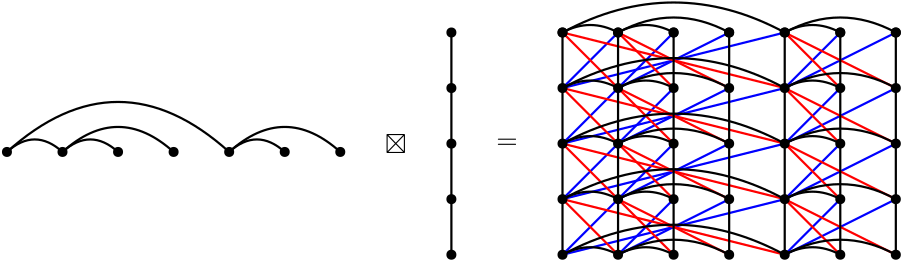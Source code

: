 <?xml version="1.0"?>
<!DOCTYPE ipe SYSTEM "ipe.dtd">
<ipe version="70206" creator="Ipe 7.2.7">
<info created="D:20200226233234" modified="D:20200226233633"/>
<preamble>\usepackage{amssymb}</preamble>
<ipestyle name="basic">
<symbol name="arrow/arc(spx)">
<path stroke="sym-stroke" fill="sym-stroke" pen="sym-pen">
0 0 m
-1 0.333 l
-1 -0.333 l
h
</path>
</symbol>
<symbol name="arrow/farc(spx)">
<path stroke="sym-stroke" fill="white" pen="sym-pen">
0 0 m
-1 0.333 l
-1 -0.333 l
h
</path>
</symbol>
<symbol name="arrow/ptarc(spx)">
<path stroke="sym-stroke" fill="sym-stroke" pen="sym-pen">
0 0 m
-1 0.333 l
-0.8 0 l
-1 -0.333 l
h
</path>
</symbol>
<symbol name="arrow/fptarc(spx)">
<path stroke="sym-stroke" fill="white" pen="sym-pen">
0 0 m
-1 0.333 l
-0.8 0 l
-1 -0.333 l
h
</path>
</symbol>
<symbol name="mark/circle(sx)" transformations="translations">
<path fill="sym-stroke">
0.6 0 0 0.6 0 0 e
0.4 0 0 0.4 0 0 e
</path>
</symbol>
<symbol name="mark/disk(sx)" transformations="translations">
<path fill="sym-stroke">
0.6 0 0 0.6 0 0 e
</path>
</symbol>
<symbol name="mark/fdisk(sfx)" transformations="translations">
<group>
<path fill="sym-fill">
0.5 0 0 0.5 0 0 e
</path>
<path fill="sym-stroke" fillrule="eofill">
0.6 0 0 0.6 0 0 e
0.4 0 0 0.4 0 0 e
</path>
</group>
</symbol>
<symbol name="mark/box(sx)" transformations="translations">
<path fill="sym-stroke" fillrule="eofill">
-0.6 -0.6 m
0.6 -0.6 l
0.6 0.6 l
-0.6 0.6 l
h
-0.4 -0.4 m
0.4 -0.4 l
0.4 0.4 l
-0.4 0.4 l
h
</path>
</symbol>
<symbol name="mark/square(sx)" transformations="translations">
<path fill="sym-stroke">
-0.6 -0.6 m
0.6 -0.6 l
0.6 0.6 l
-0.6 0.6 l
h
</path>
</symbol>
<symbol name="mark/fsquare(sfx)" transformations="translations">
<group>
<path fill="sym-fill">
-0.5 -0.5 m
0.5 -0.5 l
0.5 0.5 l
-0.5 0.5 l
h
</path>
<path fill="sym-stroke" fillrule="eofill">
-0.6 -0.6 m
0.6 -0.6 l
0.6 0.6 l
-0.6 0.6 l
h
-0.4 -0.4 m
0.4 -0.4 l
0.4 0.4 l
-0.4 0.4 l
h
</path>
</group>
</symbol>
<symbol name="mark/cross(sx)" transformations="translations">
<group>
<path fill="sym-stroke">
-0.43 -0.57 m
0.57 0.43 l
0.43 0.57 l
-0.57 -0.43 l
h
</path>
<path fill="sym-stroke">
-0.43 0.57 m
0.57 -0.43 l
0.43 -0.57 l
-0.57 0.43 l
h
</path>
</group>
</symbol>
<symbol name="arrow/fnormal(spx)">
<path stroke="sym-stroke" fill="white" pen="sym-pen">
0 0 m
-1 0.333 l
-1 -0.333 l
h
</path>
</symbol>
<symbol name="arrow/pointed(spx)">
<path stroke="sym-stroke" fill="sym-stroke" pen="sym-pen">
0 0 m
-1 0.333 l
-0.8 0 l
-1 -0.333 l
h
</path>
</symbol>
<symbol name="arrow/fpointed(spx)">
<path stroke="sym-stroke" fill="white" pen="sym-pen">
0 0 m
-1 0.333 l
-0.8 0 l
-1 -0.333 l
h
</path>
</symbol>
<symbol name="arrow/linear(spx)">
<path stroke="sym-stroke" pen="sym-pen">
-1 0.333 m
0 0 l
-1 -0.333 l
</path>
</symbol>
<symbol name="arrow/fdouble(spx)">
<path stroke="sym-stroke" fill="white" pen="sym-pen">
0 0 m
-1 0.333 l
-1 -0.333 l
h
-1 0 m
-2 0.333 l
-2 -0.333 l
h
</path>
</symbol>
<symbol name="arrow/double(spx)">
<path stroke="sym-stroke" fill="sym-stroke" pen="sym-pen">
0 0 m
-1 0.333 l
-1 -0.333 l
h
-1 0 m
-2 0.333 l
-2 -0.333 l
h
</path>
</symbol>
<pen name="heavier" value="0.8"/>
<pen name="fat" value="1.2"/>
<pen name="ultrafat" value="2"/>
<symbolsize name="large" value="5"/>
<symbolsize name="small" value="2"/>
<symbolsize name="tiny" value="1.1"/>
<arrowsize name="large" value="10"/>
<arrowsize name="small" value="5"/>
<arrowsize name="tiny" value="3"/>
<color name="red" value="1 0 0"/>
<color name="green" value="0 1 0"/>
<color name="blue" value="0 0 1"/>
<color name="yellow" value="1 1 0"/>
<color name="orange" value="1 0.647 0"/>
<color name="gold" value="1 0.843 0"/>
<color name="purple" value="0.627 0.125 0.941"/>
<color name="gray" value="0.745"/>
<color name="brown" value="0.647 0.165 0.165"/>
<color name="navy" value="0 0 0.502"/>
<color name="pink" value="1 0.753 0.796"/>
<color name="seagreen" value="0.18 0.545 0.341"/>
<color name="turquoise" value="0.251 0.878 0.816"/>
<color name="violet" value="0.933 0.51 0.933"/>
<color name="darkblue" value="0 0 0.545"/>
<color name="darkcyan" value="0 0.545 0.545"/>
<color name="darkgray" value="0.663"/>
<color name="darkgreen" value="0 0.392 0"/>
<color name="darkmagenta" value="0.545 0 0.545"/>
<color name="darkorange" value="1 0.549 0"/>
<color name="darkred" value="0.545 0 0"/>
<color name="lightblue" value="0.678 0.847 0.902"/>
<color name="lightcyan" value="0.878 1 1"/>
<color name="lightgray" value="0.827"/>
<color name="lightgreen" value="0.565 0.933 0.565"/>
<color name="lightyellow" value="1 1 0.878"/>
<dashstyle name="dashed" value="[4] 0"/>
<dashstyle name="dotted" value="[1 3] 0"/>
<dashstyle name="dash dotted" value="[4 2 1 2] 0"/>
<dashstyle name="dash dot dotted" value="[4 2 1 2 1 2] 0"/>
<textsize name="large" value="\large"/>
<textsize name="small" value="\small"/>
<textsize name="tiny" value="\tiny"/>
<textsize name="Large" value="\Large"/>
<textsize name="LARGE" value="\LARGE"/>
<textsize name="huge" value="\huge"/>
<textsize name="Huge" value="\Huge"/>
<textsize name="footnote" value="\footnotesize"/>
<textstyle name="center" begin="\begin{center}" end="\end{center}"/>
<textstyle name="itemize" begin="\begin{itemize}" end="\end{itemize}"/>
<textstyle name="item" begin="\begin{itemize}\item{}" end="\end{itemize}"/>
<gridsize name="4 pts" value="4"/>
<gridsize name="8 pts (~3 mm)" value="8"/>
<gridsize name="16 pts (~6 mm)" value="16"/>
<gridsize name="32 pts (~12 mm)" value="32"/>
<gridsize name="10 pts (~3.5 mm)" value="10"/>
<gridsize name="20 pts (~7 mm)" value="20"/>
<gridsize name="14 pts (~5 mm)" value="14"/>
<gridsize name="28 pts (~10 mm)" value="28"/>
<gridsize name="56 pts (~20 mm)" value="56"/>
<anglesize name="90 deg" value="90"/>
<anglesize name="60 deg" value="60"/>
<anglesize name="45 deg" value="45"/>
<anglesize name="30 deg" value="30"/>
<anglesize name="22.5 deg" value="22.5"/>
<opacity name="10%" value="0.1"/>
<opacity name="30%" value="0.3"/>
<opacity name="50%" value="0.5"/>
<opacity name="75%" value="0.75"/>
<tiling name="falling" angle="-60" step="4" width="1"/>
<tiling name="rising" angle="30" step="4" width="1"/>
</ipestyle>
<page>
<layer name="alpha"/>
<layer name="beta"/>
<layer name="gamma"/>
<layer name="delta"/>
<view layers="alpha beta gamma delta" active="gamma"/>
<path layer="gamma" matrix="1.25 0 0 1.25 -58 -170.16" stroke="blue" pen="heavier">
232 688 m
248 704 l
</path>
<path matrix="1.25 0 0 1.25 -58 -170.16" stroke="blue" pen="heavier">
232 688 m
296 704 l
</path>
<path matrix="1.25 0 0 1.25 -58 -170.16" stroke="blue" pen="heavier">
248 688 m
264 704 l
</path>
<path matrix="1.25 0 0 1.25 -58 -170.16" stroke="blue" pen="heavier">
248 688 m
280 704 l
</path>
<path matrix="1.25 0 0 1.25 -58 -170.16" stroke="blue" pen="heavier">
296 688 m
312 704 l
</path>
<path matrix="1.25 0 0 1.25 -58 -170.16" stroke="blue" pen="heavier">
296 688 m
328 704 l
</path>
<path matrix="1.25 0 0 1.25 -58 -190.16" stroke="blue" pen="heavier">
232 688 m
248 704 l
</path>
<path matrix="1.25 0 0 1.25 -58 -190.16" stroke="blue" pen="heavier">
232 688 m
296 704 l
</path>
<path matrix="1.25 0 0 1.25 -58 -190.16" stroke="blue" pen="heavier">
248 688 m
264 704 l
</path>
<path matrix="1.25 0 0 1.25 -58 -190.16" stroke="blue" pen="heavier">
248 688 m
280 704 l
</path>
<path matrix="1.25 0 0 1.25 -58 -190.16" stroke="blue" pen="heavier">
296 688 m
312 704 l
</path>
<path matrix="1.25 0 0 1.25 -58 -190.16" stroke="blue" pen="heavier">
296 688 m
328 704 l
</path>
<path matrix="1.25 0 0 1.25 -58 -210.16" stroke="blue" pen="heavier">
232 688 m
248 704 l
</path>
<path matrix="1.25 0 0 1.25 -58 -210.16" stroke="blue" pen="heavier">
232 688 m
296 704 l
</path>
<path matrix="1.25 0 0 1.25 -58 -210.16" stroke="blue" pen="heavier">
248 688 m
264 704 l
</path>
<path matrix="1.25 0 0 1.25 -58 -210.16" stroke="blue" pen="heavier">
248 688 m
280 704 l
</path>
<path matrix="1.25 0 0 1.25 -58 -210.16" stroke="blue" pen="heavier">
296 688 m
312 704 l
</path>
<path matrix="1.25 0 0 1.25 -58 -210.16" stroke="blue" pen="heavier">
296 688 m
328 704 l
</path>
<path matrix="1.25 0 0 1.25 -58 -230.16" stroke="blue" pen="heavier">
232 688 m
248 704 l
</path>
<path matrix="1.25 0 0 1.25 -58 -230.16" stroke="blue" pen="heavier">
232 688 m
296 704 l
</path>
<path matrix="1.25 0 0 1.25 -58 -230.16" stroke="blue" pen="heavier">
248 688 m
264 704 l
</path>
<path matrix="1.25 0 0 1.25 -58 -230.16" stroke="blue" pen="heavier">
248 688 m
280 704 l
</path>
<path matrix="1.25 0 0 1.25 -58 -230.16" stroke="blue" pen="heavier">
296 688 m
312 704 l
</path>
<path matrix="1.25 0 0 1.25 -58 -230.16" stroke="blue" pen="heavier">
296 688 m
328 704 l
</path>
<path layer="beta" matrix="1.25 0 0 1.25 -58 -170.16" stroke="red" pen="heavier">
232 704 m
248 688 l
</path>
<path matrix="1.25 0 0 1.25 -58 -170.16" stroke="red" pen="heavier">
232 704 m
296 688 l
</path>
<path matrix="1.25 0 0 1.25 -58 -170.16" stroke="red" pen="heavier">
248 704 m
264 688 l
</path>
<path matrix="1.25 0 0 1.25 -58 -170.16" stroke="red" pen="heavier">
248 704 m
280 688 l
</path>
<path matrix="1.25 0 0 1.25 -58 -170.16" stroke="red" pen="heavier">
296 704 m
312 688 l
</path>
<path matrix="1.25 0 0 1.25 -58 -170.16" stroke="red" pen="heavier">
296 704 m
328 688 l
</path>
<path matrix="1.25 0 0 1.25 -58 -190.16" stroke="red" pen="heavier">
232 704 m
248 688 l
</path>
<path matrix="1.25 0 0 1.25 -58 -190.16" stroke="red" pen="heavier">
232 704 m
296 688 l
</path>
<path matrix="1.25 0 0 1.25 -58 -190.16" stroke="red" pen="heavier">
248 704 m
264 688 l
</path>
<path matrix="1.25 0 0 1.25 -58 -190.16" stroke="red" pen="heavier">
248 704 m
280 688 l
</path>
<path matrix="1.25 0 0 1.25 -58 -190.16" stroke="red" pen="heavier">
296 704 m
312 688 l
</path>
<path matrix="1.25 0 0 1.25 -58 -190.16" stroke="red" pen="heavier">
296 704 m
328 688 l
</path>
<path matrix="1.25 0 0 1.25 -58 -210.16" stroke="red" pen="heavier">
232 704 m
248 688 l
</path>
<path matrix="1.25 0 0 1.25 -58 -210.16" stroke="red" pen="heavier">
232 704 m
296 688 l
</path>
<path matrix="1.25 0 0 1.25 -58 -210.16" stroke="red" pen="heavier">
248 704 m
264 688 l
</path>
<path matrix="1.25 0 0 1.25 -58 -210.16" stroke="red" pen="heavier">
248 704 m
280 688 l
</path>
<path matrix="1.25 0 0 1.25 -58 -210.16" stroke="red" pen="heavier">
296 704 m
312 688 l
</path>
<path matrix="1.25 0 0 1.25 -58 -210.16" stroke="red" pen="heavier">
296 704 m
328 688 l
</path>
<path matrix="1.25 0 0 1.25 -58 -230.16" stroke="red" pen="heavier">
232 704 m
248 688 l
</path>
<path matrix="1.25 0 0 1.25 -58 -230.16" stroke="red" pen="heavier">
232 704 m
296 688 l
</path>
<path matrix="1.25 0 0 1.25 -58 -230.16" stroke="red" pen="heavier">
248 704 m
264 688 l
</path>
<path matrix="1.25 0 0 1.25 -58 -230.16" stroke="red" pen="heavier">
248 704 m
280 688 l
</path>
<path matrix="1.25 0 0 1.25 -58 -230.16" stroke="red" pen="heavier">
296 704 m
312 688 l
</path>
<path matrix="1.25 0 0 1.25 -58 -230.16" stroke="red" pen="heavier">
296 704 m
328 688 l
</path>
<use layer="alpha" matrix="1.25 0 0 1.25 -48 -170.16" name="mark/disk(sx)" pos="192 704" size="normal" stroke="black"/>
<use matrix="1.25 0 0 1.25 -48 -170.16" name="mark/disk(sx)" pos="192 688" size="normal" stroke="black"/>
<use matrix="1.25 0 0 1.25 -48 -170.16" name="mark/disk(sx)" pos="192 672" size="normal" stroke="black"/>
<use matrix="1.25 0 0 1.25 -48 -170.16" name="mark/disk(sx)" pos="192 656" size="normal" stroke="black"/>
<use matrix="1.25 0 0 1.25 -48 -170.16" name="mark/disk(sx)" pos="192 640" size="normal" stroke="black"/>
<use matrix="1.25 0 0 1.125 -68 -89.16" name="mark/disk(sx)" pos="80 672" size="normal" stroke="black"/>
<use matrix="1.25 0 0 1.125 -68 -89.16" name="mark/disk(sx)" pos="96 672" size="normal" stroke="black"/>
<use matrix="1.25 0 0 1.125 -68 -89.16" name="mark/disk(sx)" pos="112 672" size="normal" stroke="black"/>
<use matrix="1.25 0 0 1.125 -68 -89.16" name="mark/disk(sx)" pos="128 672" size="normal" stroke="black"/>
<use matrix="1.25 0 0 1.125 -68 -89.16" name="mark/disk(sx)" pos="144 672" size="normal" stroke="black"/>
<use matrix="1.25 0 0 1.125 -68 -89.16" name="mark/disk(sx)" pos="160 672" size="normal" stroke="black"/>
<use matrix="1.25 0 0 1.125 -68 -89.16" name="mark/disk(sx)" pos="176 672" size="normal" stroke="black"/>
<path matrix="1.25 0 0 1.125 -68 -89.16" stroke="black" pen="heavier">
80 672 m
88 680
96 672 c
</path>
<path matrix="1.25 0 0 1.125 -68 -89.16" stroke="black" pen="heavier">
96 672 m
104 680
112 672 c
</path>
<path matrix="1.25 0 0 1.125 -68 -89.16" stroke="black" pen="heavier">
96 672 m
112 688
128 672 c
</path>
<path matrix="1.25 0 0 1.125 -68 -89.16" stroke="black" pen="heavier">
80 672 m
112 704
144 672 c
</path>
<path matrix="1.25 0 0 1.125 -68 -89.16" stroke="black" pen="heavier">
144 672 m
152 680
160 672 c
</path>
<path matrix="1.25 0 0 1.125 -68 -89.16" stroke="black" pen="heavier">
144 672 m
160 688
176 672 c
</path>
<path matrix="1.25 0 0 1.25 -48 -170.16" stroke="black" pen="heavier">
192 704 m
192 640 l
</path>
<text matrix="1.25 0 0 1.25 -48 -170.16" transformations="translations" pos="176 672" stroke="black" type="label" width="7.749" height="6.725" depth="0" halign="center" valign="center" style="math">\boxtimes</text>
<text matrix="1.25 0 0 1.25 -8 -170.16" transformations="translations" pos="176 672" stroke="black" type="label" width="7.749" height="3.655" depth="0" halign="center" valign="center" style="math">=</text>
<use matrix="1.25 0 0 1.25 -8 -170.16" name="mark/disk(sx)" pos="192 704" size="normal" stroke="black"/>
<use matrix="1.25 0 0 1.25 -8 -170.16" name="mark/disk(sx)" pos="192 688" size="normal" stroke="black"/>
<use matrix="1.25 0 0 1.25 -8 -170.16" name="mark/disk(sx)" pos="192 672" size="normal" stroke="black"/>
<use matrix="1.25 0 0 1.25 -8 -170.16" name="mark/disk(sx)" pos="192 656" size="normal" stroke="black"/>
<use matrix="1.25 0 0 1.25 -8 -170.16" name="mark/disk(sx)" pos="192 640" size="normal" stroke="black"/>
<path matrix="1.25 0 0 1.25 -8 -170.16" stroke="black" pen="heavier">
192 704 m
192 640 l
</path>
<use matrix="1.25 0 0 1.25 12 -170.16" name="mark/disk(sx)" pos="192 704" size="normal" stroke="black"/>
<use matrix="1.25 0 0 1.25 12 -170.16" name="mark/disk(sx)" pos="192 688" size="normal" stroke="black"/>
<use matrix="1.25 0 0 1.25 12 -170.16" name="mark/disk(sx)" pos="192 672" size="normal" stroke="black"/>
<use matrix="1.25 0 0 1.25 12 -170.16" name="mark/disk(sx)" pos="192 656" size="normal" stroke="black"/>
<use matrix="1.25 0 0 1.25 12 -170.16" name="mark/disk(sx)" pos="192 640" size="normal" stroke="black"/>
<path matrix="1.25 0 0 1.25 12 -170.16" stroke="black" pen="heavier">
192 704 m
192 640 l
</path>
<use matrix="1.25 0 0 1.25 32 -170.16" name="mark/disk(sx)" pos="192 704" size="normal" stroke="black"/>
<use matrix="1.25 0 0 1.25 32 -170.16" name="mark/disk(sx)" pos="192 688" size="normal" stroke="black"/>
<use matrix="1.25 0 0 1.25 32 -170.16" name="mark/disk(sx)" pos="192 672" size="normal" stroke="black"/>
<use matrix="1.25 0 0 1.25 32 -170.16" name="mark/disk(sx)" pos="192 656" size="normal" stroke="black"/>
<use matrix="1.25 0 0 1.25 32 -170.16" name="mark/disk(sx)" pos="192 640" size="normal" stroke="black"/>
<path matrix="1.25 0 0 1.25 32 -170.16" stroke="black" pen="heavier">
192 704 m
192 640 l
</path>
<use matrix="1.25 0 0 1.25 52 -170.16" name="mark/disk(sx)" pos="192 704" size="normal" stroke="black"/>
<use matrix="1.25 0 0 1.25 52 -170.16" name="mark/disk(sx)" pos="192 688" size="normal" stroke="black"/>
<use matrix="1.25 0 0 1.25 52 -170.16" name="mark/disk(sx)" pos="192 672" size="normal" stroke="black"/>
<use matrix="1.25 0 0 1.25 52 -170.16" name="mark/disk(sx)" pos="192 656" size="normal" stroke="black"/>
<use matrix="1.25 0 0 1.25 52 -170.16" name="mark/disk(sx)" pos="192 640" size="normal" stroke="black"/>
<path matrix="1.25 0 0 1.25 52 -170.16" stroke="black" pen="heavier">
192 704 m
192 640 l
</path>
<use matrix="1.25 0 0 1.25 72 -170.16" name="mark/disk(sx)" pos="192 704" size="normal" stroke="black"/>
<use matrix="1.25 0 0 1.25 72 -170.16" name="mark/disk(sx)" pos="192 688" size="normal" stroke="black"/>
<use matrix="1.25 0 0 1.25 72 -170.16" name="mark/disk(sx)" pos="192 672" size="normal" stroke="black"/>
<use matrix="1.25 0 0 1.25 72 -170.16" name="mark/disk(sx)" pos="192 656" size="normal" stroke="black"/>
<use matrix="1.25 0 0 1.25 72 -170.16" name="mark/disk(sx)" pos="192 640" size="normal" stroke="black"/>
<path matrix="1.25 0 0 1.25 72 -170.16" stroke="black" pen="heavier">
192 704 m
192 640 l
</path>
<use matrix="1.25 0 0 1.25 92 -170.16" name="mark/disk(sx)" pos="192 704" size="normal" stroke="black"/>
<use matrix="1.25 0 0 1.25 92 -170.16" name="mark/disk(sx)" pos="192 688" size="normal" stroke="black"/>
<use matrix="1.25 0 0 1.25 92 -170.16" name="mark/disk(sx)" pos="192 672" size="normal" stroke="black"/>
<use matrix="1.25 0 0 1.25 92 -170.16" name="mark/disk(sx)" pos="192 656" size="normal" stroke="black"/>
<use matrix="1.25 0 0 1.25 92 -170.16" name="mark/disk(sx)" pos="192 640" size="normal" stroke="black"/>
<path matrix="1.25 0 0 1.25 92 -170.16" stroke="black" pen="heavier">
192 704 m
192 640 l
</path>
<use matrix="1.25 0 0 1.25 112 -170.16" name="mark/disk(sx)" pos="192 704" size="normal" stroke="black"/>
<use matrix="1.25 0 0 1.25 112 -170.16" name="mark/disk(sx)" pos="192 688" size="normal" stroke="black"/>
<use matrix="1.25 0 0 1.25 112 -170.16" name="mark/disk(sx)" pos="192 672" size="normal" stroke="black"/>
<use matrix="1.25 0 0 1.25 112 -170.16" name="mark/disk(sx)" pos="192 656" size="normal" stroke="black"/>
<use matrix="1.25 0 0 1.25 112 -170.16" name="mark/disk(sx)" pos="192 640" size="normal" stroke="black"/>
<path matrix="1.25 0 0 1.25 112 -170.16" stroke="black" pen="heavier">
192 704 m
192 640 l
</path>
<use matrix="1.25 0 0 0.675 132 256.24" name="mark/disk(sx)" pos="80 672" size="normal" stroke="black"/>
<use matrix="1.25 0 0 0.675 132 256.24" name="mark/disk(sx)" pos="96 672" size="normal" stroke="black"/>
<use matrix="1.25 0 0 0.675 132 256.24" name="mark/disk(sx)" pos="112 672" size="normal" stroke="black"/>
<use matrix="1.25 0 0 0.675 132 256.24" name="mark/disk(sx)" pos="128 672" size="normal" stroke="black"/>
<use matrix="1.25 0 0 0.675 132 256.24" name="mark/disk(sx)" pos="144 672" size="normal" stroke="black"/>
<use matrix="1.25 0 0 0.675 132 256.24" name="mark/disk(sx)" pos="160 672" size="normal" stroke="black"/>
<use matrix="1.25 0 0 0.675 132 256.24" name="mark/disk(sx)" pos="176 672" size="normal" stroke="black"/>
<path layer="delta" matrix="1.25 0 0 0.675 132 256.24" stroke="black" pen="heavier">
80 672 m
88 680
96 672 c
</path>
<path matrix="1.25 0 0 0.675 132 256.24" stroke="black" pen="heavier">
96 672 m
104 680
112 672 c
</path>
<path matrix="1.25 0 0 0.675 132 256.24" stroke="black" pen="heavier">
96 672 m
112 688
128 672 c
</path>
<path matrix="1.25 0 0 0.675 132 256.24" stroke="black" pen="heavier">
80 672 m
112 704
144 672 c
</path>
<path matrix="1.25 0 0 0.675 132 256.24" stroke="black" pen="heavier">
144 672 m
152 680
160 672 c
</path>
<path matrix="1.25 0 0 0.675 132 256.24" stroke="black" pen="heavier">
144 672 m
160 688
176 672 c
</path>
<path matrix="1.25 0 0 0.675 132 236.24" stroke="black" pen="heavier">
80 672 m
88 680
96 672 c
</path>
<path matrix="1.25 0 0 0.675 132 236.24" stroke="black" pen="heavier">
96 672 m
104 680
112 672 c
</path>
<path matrix="1.25 0 0 0.675 132 236.24" stroke="black" pen="heavier">
96 672 m
112 688
128 672 c
</path>
<path matrix="1.25 0 0 0.675 132 236.24" stroke="black" pen="heavier">
80 672 m
112 704
144 672 c
</path>
<path matrix="1.25 0 0 0.675 132 236.24" stroke="black" pen="heavier">
144 672 m
152 680
160 672 c
</path>
<path matrix="1.25 0 0 0.675 132 236.24" stroke="black" pen="heavier">
144 672 m
160 688
176 672 c
</path>
<path matrix="1.25 0 0 0.675 132 216.24" stroke="black" pen="heavier">
80 672 m
88 680
96 672 c
</path>
<path matrix="1.25 0 0 0.675 132 216.24" stroke="black" pen="heavier">
96 672 m
104 680
112 672 c
</path>
<path matrix="1.25 0 0 0.675 132 216.24" stroke="black" pen="heavier">
96 672 m
112 688
128 672 c
</path>
<path matrix="1.25 0 0 0.675 132 216.24" stroke="black" pen="heavier">
80 672 m
112 704
144 672 c
</path>
<path matrix="1.25 0 0 0.675 132 216.24" stroke="black" pen="heavier">
144 672 m
152 680
160 672 c
</path>
<path matrix="1.25 0 0 0.675 132 216.24" stroke="black" pen="heavier">
144 672 m
160 688
176 672 c
</path>
<path matrix="1.25 0 0 0.675 132 196.24" stroke="black" pen="heavier">
80 672 m
88 680
96 672 c
</path>
<path matrix="1.25 0 0 0.675 132 196.24" stroke="black" pen="heavier">
96 672 m
104 680
112 672 c
</path>
<path matrix="1.25 0 0 0.675 132 196.24" stroke="black" pen="heavier">
96 672 m
112 688
128 672 c
</path>
<path matrix="1.25 0 0 0.675 132 196.24" stroke="black" pen="heavier">
80 672 m
112 704
144 672 c
</path>
<path matrix="1.25 0 0 0.675 132 196.24" stroke="black" pen="heavier">
144 672 m
152 680
160 672 c
</path>
<path matrix="1.25 0 0 0.675 132 196.24" stroke="black" pen="heavier">
144 672 m
160 688
176 672 c
</path>
<path matrix="1.25 0 0 0.675 132 176.24" stroke="black" pen="heavier">
80 672 m
88 680
96 672 c
</path>
<path matrix="1.25 0 0 0.675 132 176.24" stroke="black" pen="heavier">
96 672 m
104 680
112 672 c
</path>
<path matrix="1.25 0 0 0.675 132 176.24" stroke="black" pen="heavier">
96 672 m
112 688
128 672 c
</path>
<path matrix="1.25 0 0 0.675 132 176.24" stroke="black" pen="heavier">
80 672 m
112 704
144 672 c
</path>
<path matrix="1.25 0 0 0.675 132 176.24" stroke="black" pen="heavier">
144 672 m
152 680
160 672 c
</path>
<path matrix="1.25 0 0 0.675 132 176.24" stroke="black" pen="heavier">
144 672 m
160 688
176 672 c
</path>
</page>
</ipe>
